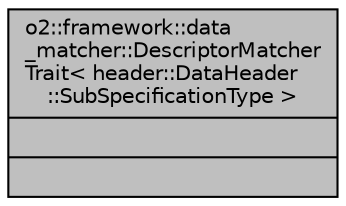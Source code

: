digraph "o2::framework::data_matcher::DescriptorMatcherTrait&lt; header::DataHeader::SubSpecificationType &gt;"
{
 // INTERACTIVE_SVG=YES
  bgcolor="transparent";
  edge [fontname="Helvetica",fontsize="10",labelfontname="Helvetica",labelfontsize="10"];
  node [fontname="Helvetica",fontsize="10",shape=record];
  Node1 [label="{o2::framework::data\l_matcher::DescriptorMatcher\lTrait\< header::DataHeader\l::SubSpecificationType \>\n||}",height=0.2,width=0.4,color="black", fillcolor="grey75", style="filled" fontcolor="black"];
}
